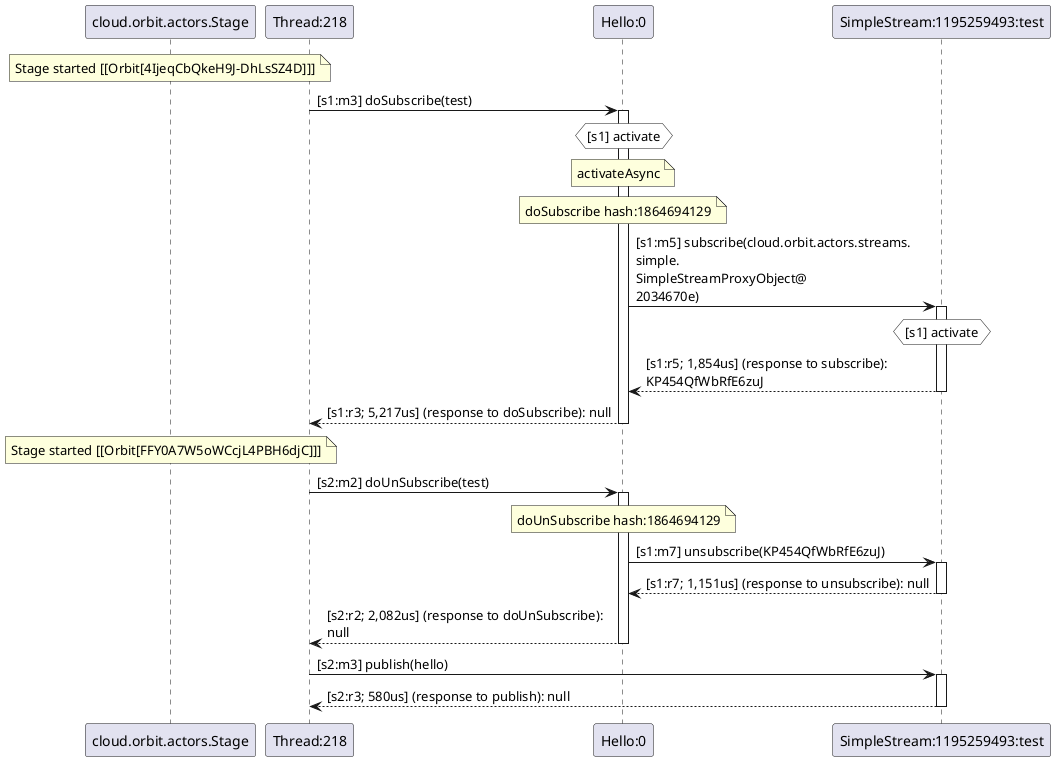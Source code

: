 @startuml
note over "cloud.orbit.actors.Stage": Stage started [[Orbit[4IjeqCbQkeH9J-DhLsSZ4D]]]
"Thread:218" -> "Hello:0" : [s1:m3] doSubscribe(test)
activate "Hello:0"
hnote over "Hello:0" #white : [s1] activate
note over "Hello:0": activateAsync
note over "Hello:0": doSubscribe hash:1864694129
"Hello:0" -> "SimpleStream:1195259493:test" : [s1:m5] subscribe(cloud.orbit.actors.streams.\nsimple.\nSimpleStreamProxyObject@\n2034670e)
activate "SimpleStream:1195259493:test"
hnote over "SimpleStream:1195259493:test" #white : [s1] activate
"SimpleStream:1195259493:test" --> "Hello:0" : [s1:r5; 1,854us] (response to subscribe): \nKP454QfWbRfE6zuJ
deactivate "SimpleStream:1195259493:test"
"Hello:0" --> "Thread:218" : [s1:r3; 5,217us] (response to doSubscribe): null
deactivate "Hello:0"
note over "cloud.orbit.actors.Stage": Stage started [[Orbit[FFY0A7W5oWCcjL4PBH6djC]]]
"Thread:218" -> "Hello:0" : [s2:m2] doUnSubscribe(test)
activate "Hello:0"
note over "Hello:0": doUnSubscribe hash:1864694129
"Hello:0" -> "SimpleStream:1195259493:test" : [s1:m7] unsubscribe(KP454QfWbRfE6zuJ)
activate "SimpleStream:1195259493:test"
"SimpleStream:1195259493:test" --> "Hello:0" : [s1:r7; 1,151us] (response to unsubscribe): null
deactivate "SimpleStream:1195259493:test"
"Hello:0" --> "Thread:218" : [s2:r2; 2,082us] (response to doUnSubscribe): \nnull
deactivate "Hello:0"
"Thread:218" -> "SimpleStream:1195259493:test" : [s2:m3] publish(hello)
activate "SimpleStream:1195259493:test"
"SimpleStream:1195259493:test" --> "Thread:218" : [s2:r3; 580us] (response to publish): null
deactivate "SimpleStream:1195259493:test"
@enduml
